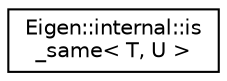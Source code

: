 digraph "Graphical Class Hierarchy"
{
  edge [fontname="Helvetica",fontsize="10",labelfontname="Helvetica",labelfontsize="10"];
  node [fontname="Helvetica",fontsize="10",shape=record];
  rankdir="LR";
  Node1 [label="Eigen::internal::is\l_same\< T, U \>",height=0.2,width=0.4,color="black", fillcolor="white", style="filled",URL="$struct_eigen_1_1internal_1_1is__same.html"];
}
